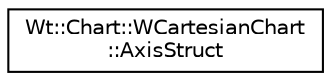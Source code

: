 digraph "Graphical Class Hierarchy"
{
 // LATEX_PDF_SIZE
  edge [fontname="Helvetica",fontsize="10",labelfontname="Helvetica",labelfontsize="10"];
  node [fontname="Helvetica",fontsize="10",shape=record];
  rankdir="LR";
  Node0 [label="Wt::Chart::WCartesianChart\l::AxisStruct",height=0.2,width=0.4,color="black", fillcolor="white", style="filled",URL="$structWt_1_1Chart_1_1WCartesianChart_1_1AxisStruct.html",tooltip=" "];
}

